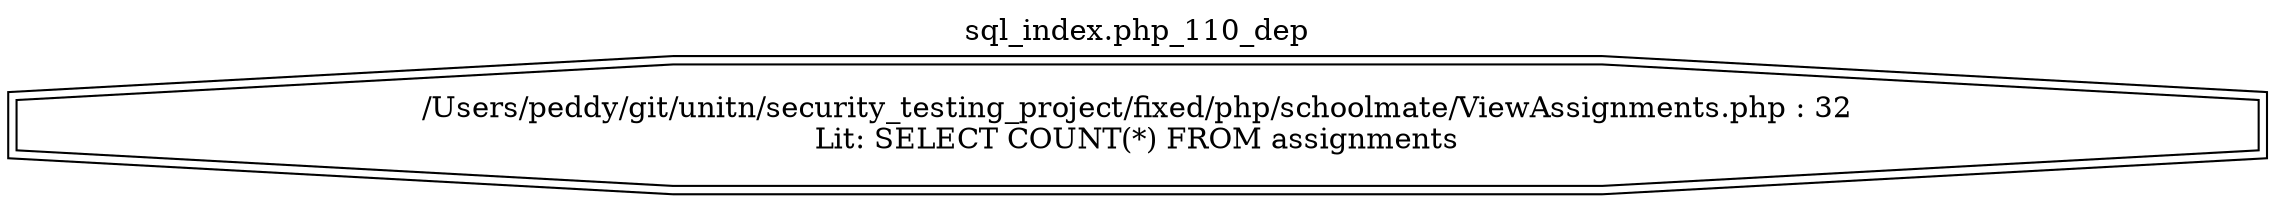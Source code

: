 digraph cfg {
  label="sql_index.php_110_dep";
  labelloc=t;
  n1 [shape=doubleoctagon, label="/Users/peddy/git/unitn/security_testing_project/fixed/php/schoolmate/ViewAssignments.php : 32\nLit: SELECT COUNT(*) FROM assignments\n"];
}
